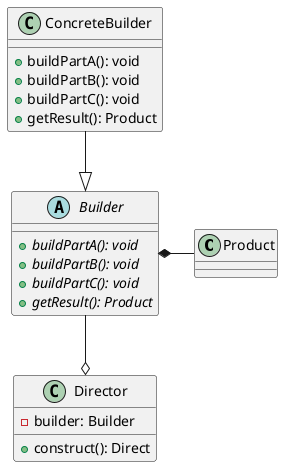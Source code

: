 @startuml

class Product
class Director {
    -builder: Builder
    +construct(): Direct
}

abstract class Builder {
    {abstract}+ buildPartA(): void
    {abstract}+ buildPartB(): void
    {abstract}+ buildPartC(): void
    {abstract}+getResult(): Product
}

class ConcreteBuilder {
    + buildPartA(): void
    + buildPartB(): void
    + buildPartC(): void
    +getResult(): Product
}

ConcreteBuilder --|> Builder
Product -left--* Builder
Builder --o Director

@enduml